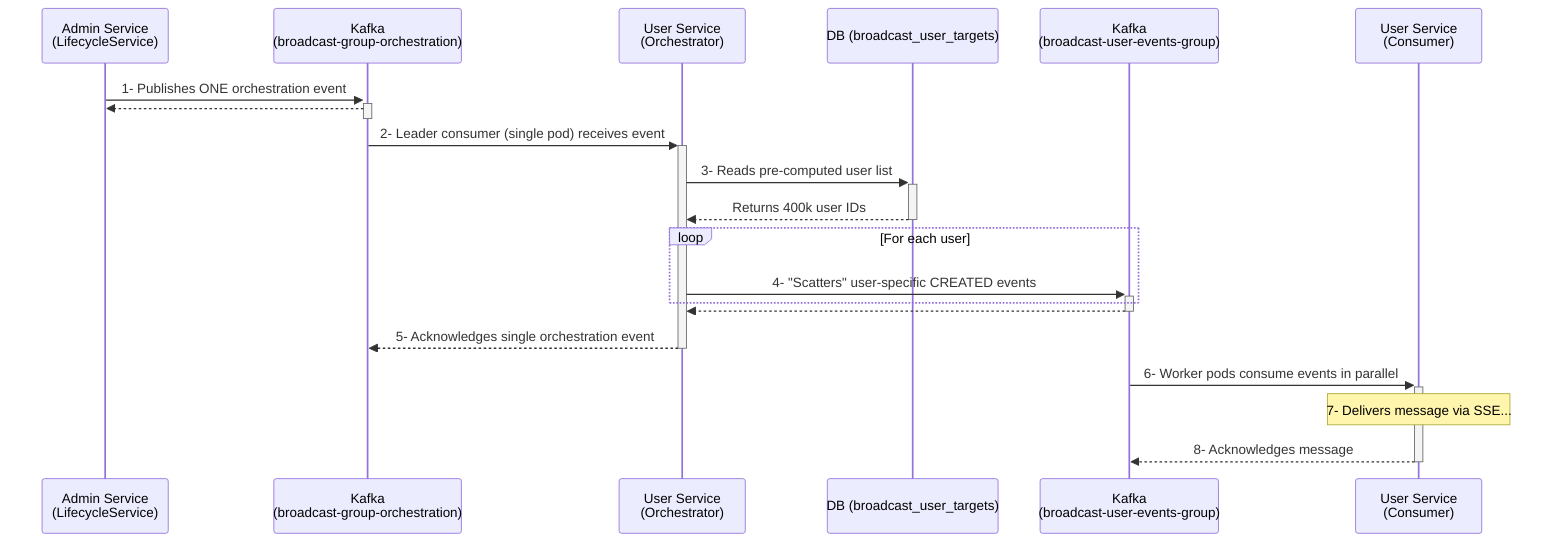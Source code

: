 sequenceDiagram
    participant AdminSvc as Admin Service <br/> (LifecycleService)
    participant KafkaOrchestration as Kafka <br/> (broadcast-group-orchestration)
    participant Leader as User Service <br/> (Orchestrator)
    participant DB as DB (broadcast_user_targets)
    participant KafkaWorkers as Kafka <br/> (broadcast-user-events-group)
    participant Worker as User Service <br/> (Consumer)

    AdminSvc->>+KafkaOrchestration: 1- Publishes ONE orchestration event
    KafkaOrchestration-->>-AdminSvc: 
    
    KafkaOrchestration->>+Leader: 2- Leader consumer (single pod) receives event
    Leader->>+DB: 3- Reads pre-computed user list
    DB-->>-Leader: Returns 400k user IDs
    
    loop For each user
        Leader->>+KafkaWorkers: 4- "Scatters" user-specific CREATED events
    end
    KafkaWorkers-->>-Leader: 
    Leader-->>-KafkaOrchestration: 5- Acknowledges single orchestration event
    
    KafkaWorkers->>+Worker: 6- Worker pods consume events in parallel
    Note over Worker: 7- Delivers message via SSE...
    Worker-->>-KafkaWorkers: 8- Acknowledges message